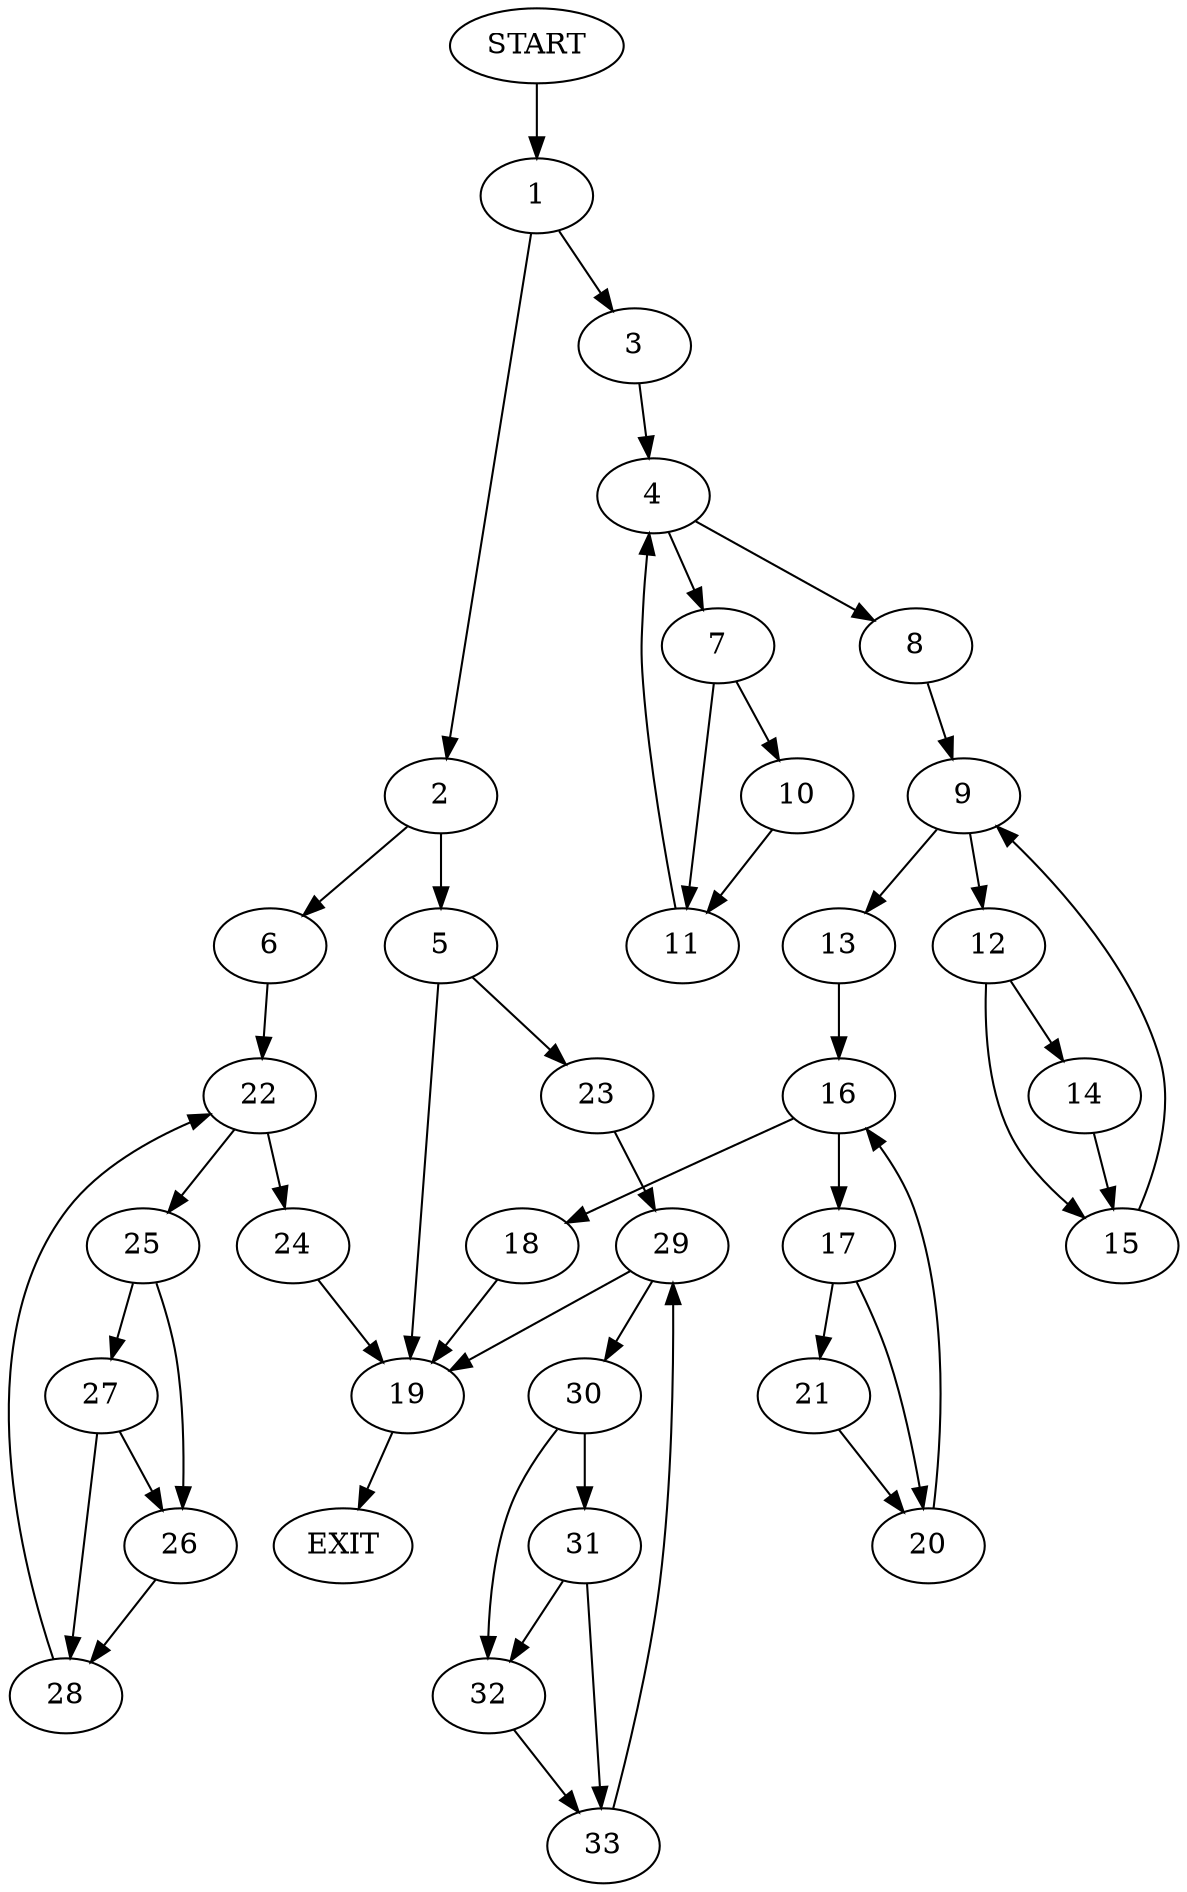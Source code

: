 digraph {
0 [label="START"]
34 [label="EXIT"]
0 -> 1
1 -> 2
1 -> 3
3 -> 4
2 -> 5
2 -> 6
4 -> 7
4 -> 8
8 -> 9
7 -> 10
7 -> 11
10 -> 11
11 -> 4
9 -> 12
9 -> 13
12 -> 14
12 -> 15
13 -> 16
14 -> 15
15 -> 9
16 -> 17
16 -> 18
18 -> 19
17 -> 20
17 -> 21
21 -> 20
20 -> 16
19 -> 34
6 -> 22
5 -> 19
5 -> 23
22 -> 24
22 -> 25
25 -> 26
25 -> 27
24 -> 19
26 -> 28
27 -> 26
27 -> 28
28 -> 22
23 -> 29
29 -> 19
29 -> 30
30 -> 31
30 -> 32
31 -> 33
31 -> 32
32 -> 33
33 -> 29
}
